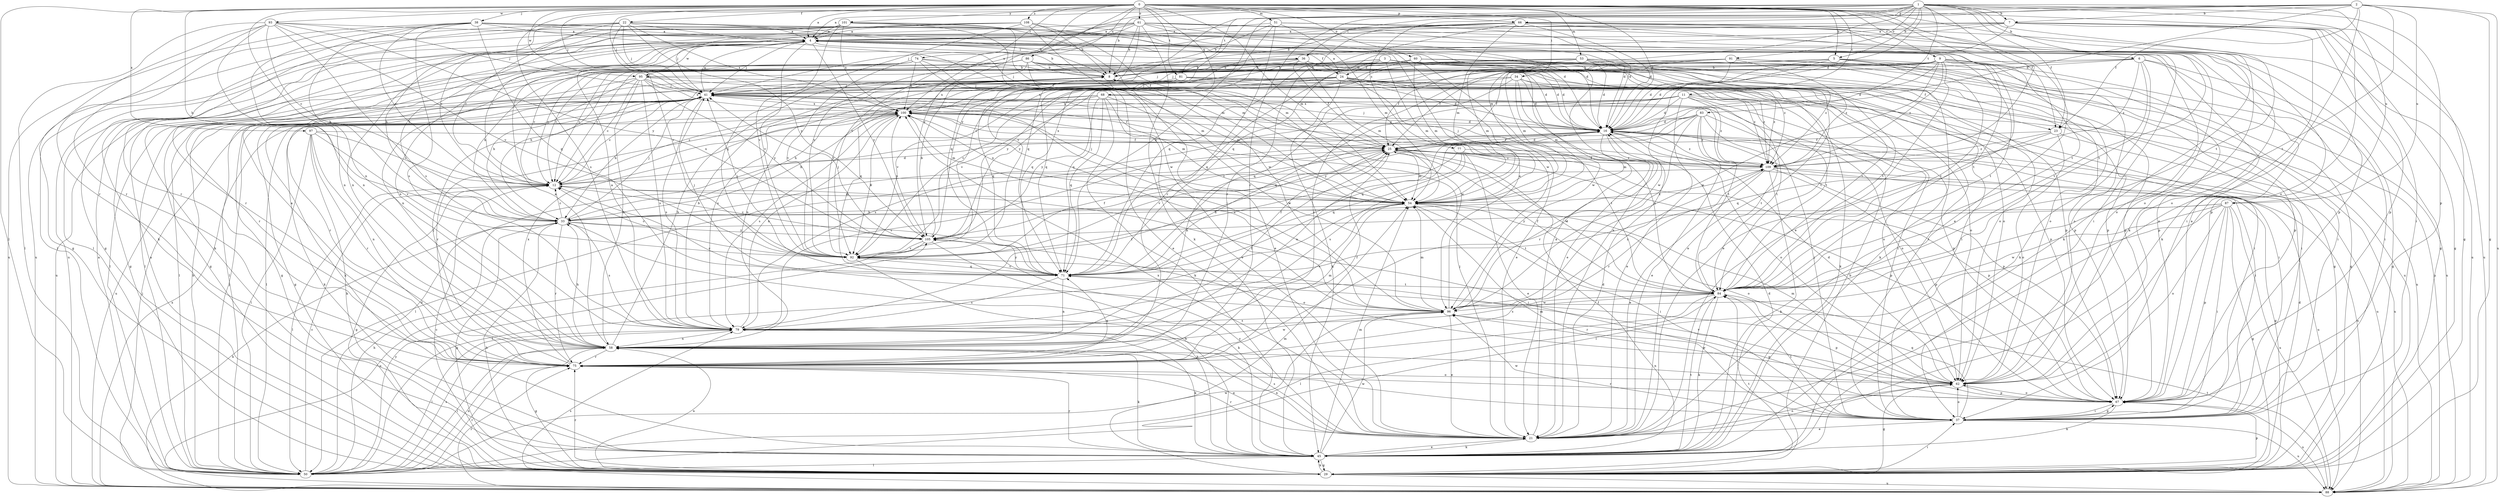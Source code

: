 strict digraph  {
0;
1;
2;
3;
4;
5;
6;
7;
8;
9;
11;
12;
16;
21;
22;
23;
24;
25;
29;
33;
34;
36;
37;
38;
41;
45;
50;
51;
53;
54;
58;
60;
61;
62;
66;
67;
68;
71;
74;
75;
77;
79;
81;
83;
84;
86;
87;
88;
91;
92;
93;
95;
96;
97;
100;
101;
105;
108;
109;
0 -> 4  [label=a];
0 -> 5  [label=b];
0 -> 9  [label=c];
0 -> 11  [label=c];
0 -> 16  [label=d];
0 -> 21  [label=e];
0 -> 22  [label=f];
0 -> 23  [label=f];
0 -> 29  [label=g];
0 -> 33  [label=h];
0 -> 34  [label=i];
0 -> 38  [label=j];
0 -> 41  [label=j];
0 -> 45  [label=k];
0 -> 50  [label=l];
0 -> 51  [label=m];
0 -> 53  [label=m];
0 -> 54  [label=m];
0 -> 58  [label=n];
0 -> 60  [label=o];
0 -> 61  [label=o];
0 -> 66  [label=p];
0 -> 68  [label=q];
0 -> 74  [label=r];
0 -> 81  [label=t];
0 -> 86  [label=u];
0 -> 93  [label=w];
0 -> 95  [label=w];
0 -> 97  [label=x];
0 -> 100  [label=x];
0 -> 101  [label=y];
0 -> 105  [label=y];
0 -> 108  [label=z];
1 -> 4  [label=a];
1 -> 5  [label=b];
1 -> 6  [label=b];
1 -> 7  [label=b];
1 -> 16  [label=d];
1 -> 23  [label=f];
1 -> 36  [label=i];
1 -> 41  [label=j];
1 -> 54  [label=m];
1 -> 62  [label=o];
1 -> 66  [label=p];
1 -> 67  [label=p];
1 -> 75  [label=r];
1 -> 77  [label=s];
1 -> 79  [label=s];
1 -> 81  [label=t];
1 -> 83  [label=t];
1 -> 84  [label=t];
1 -> 87  [label=u];
1 -> 91  [label=v];
1 -> 92  [label=v];
1 -> 109  [label=z];
2 -> 7  [label=b];
2 -> 8  [label=b];
2 -> 16  [label=d];
2 -> 21  [label=e];
2 -> 23  [label=f];
2 -> 29  [label=g];
2 -> 71  [label=q];
2 -> 84  [label=t];
2 -> 87  [label=u];
2 -> 88  [label=u];
2 -> 92  [label=v];
2 -> 105  [label=y];
3 -> 8  [label=b];
3 -> 12  [label=c];
3 -> 16  [label=d];
3 -> 21  [label=e];
3 -> 23  [label=f];
3 -> 24  [label=f];
3 -> 29  [label=g];
3 -> 50  [label=l];
3 -> 54  [label=m];
3 -> 71  [label=q];
3 -> 109  [label=z];
4 -> 8  [label=b];
4 -> 24  [label=f];
4 -> 36  [label=i];
4 -> 41  [label=j];
4 -> 45  [label=k];
4 -> 58  [label=n];
4 -> 62  [label=o];
4 -> 75  [label=r];
4 -> 84  [label=t];
4 -> 92  [label=v];
4 -> 95  [label=w];
4 -> 105  [label=y];
5 -> 16  [label=d];
5 -> 25  [label=f];
5 -> 29  [label=g];
5 -> 37  [label=i];
5 -> 62  [label=o];
5 -> 84  [label=t];
5 -> 92  [label=v];
5 -> 95  [label=w];
5 -> 96  [label=w];
6 -> 8  [label=b];
6 -> 25  [label=f];
6 -> 29  [label=g];
6 -> 37  [label=i];
6 -> 45  [label=k];
6 -> 75  [label=r];
6 -> 84  [label=t];
6 -> 109  [label=z];
7 -> 4  [label=a];
7 -> 12  [label=c];
7 -> 29  [label=g];
7 -> 33  [label=h];
7 -> 37  [label=i];
7 -> 45  [label=k];
7 -> 67  [label=p];
7 -> 71  [label=q];
7 -> 88  [label=u];
7 -> 92  [label=v];
8 -> 41  [label=j];
8 -> 84  [label=t];
8 -> 96  [label=w];
8 -> 100  [label=x];
9 -> 8  [label=b];
9 -> 16  [label=d];
9 -> 21  [label=e];
9 -> 25  [label=f];
9 -> 41  [label=j];
9 -> 62  [label=o];
9 -> 67  [label=p];
9 -> 84  [label=t];
9 -> 88  [label=u];
9 -> 96  [label=w];
9 -> 105  [label=y];
9 -> 109  [label=z];
11 -> 12  [label=c];
11 -> 16  [label=d];
11 -> 21  [label=e];
11 -> 37  [label=i];
11 -> 62  [label=o];
11 -> 71  [label=q];
11 -> 79  [label=s];
11 -> 84  [label=t];
11 -> 100  [label=x];
11 -> 109  [label=z];
12 -> 16  [label=d];
12 -> 29  [label=g];
12 -> 37  [label=i];
12 -> 50  [label=l];
12 -> 54  [label=m];
12 -> 100  [label=x];
16 -> 25  [label=f];
16 -> 37  [label=i];
16 -> 41  [label=j];
16 -> 54  [label=m];
16 -> 58  [label=n];
16 -> 62  [label=o];
16 -> 67  [label=p];
16 -> 79  [label=s];
16 -> 88  [label=u];
16 -> 96  [label=w];
16 -> 100  [label=x];
16 -> 109  [label=z];
21 -> 4  [label=a];
21 -> 16  [label=d];
21 -> 41  [label=j];
21 -> 45  [label=k];
21 -> 58  [label=n];
21 -> 62  [label=o];
21 -> 75  [label=r];
21 -> 79  [label=s];
21 -> 100  [label=x];
21 -> 105  [label=y];
22 -> 4  [label=a];
22 -> 8  [label=b];
22 -> 12  [label=c];
22 -> 25  [label=f];
22 -> 29  [label=g];
22 -> 37  [label=i];
22 -> 41  [label=j];
22 -> 45  [label=k];
22 -> 75  [label=r];
22 -> 92  [label=v];
22 -> 100  [label=x];
22 -> 105  [label=y];
23 -> 25  [label=f];
23 -> 62  [label=o];
23 -> 71  [label=q];
23 -> 88  [label=u];
23 -> 109  [label=z];
24 -> 4  [label=a];
24 -> 16  [label=d];
24 -> 21  [label=e];
24 -> 29  [label=g];
24 -> 37  [label=i];
24 -> 41  [label=j];
24 -> 45  [label=k];
24 -> 50  [label=l];
24 -> 62  [label=o];
24 -> 67  [label=p];
24 -> 71  [label=q];
24 -> 84  [label=t];
24 -> 92  [label=v];
24 -> 100  [label=x];
24 -> 109  [label=z];
25 -> 16  [label=d];
25 -> 50  [label=l];
25 -> 54  [label=m];
25 -> 67  [label=p];
25 -> 84  [label=t];
25 -> 88  [label=u];
25 -> 92  [label=v];
25 -> 100  [label=x];
25 -> 109  [label=z];
29 -> 4  [label=a];
29 -> 8  [label=b];
29 -> 12  [label=c];
29 -> 16  [label=d];
29 -> 33  [label=h];
29 -> 37  [label=i];
29 -> 45  [label=k];
29 -> 54  [label=m];
29 -> 58  [label=n];
29 -> 67  [label=p];
29 -> 75  [label=r];
29 -> 84  [label=t];
29 -> 88  [label=u];
33 -> 12  [label=c];
33 -> 25  [label=f];
33 -> 29  [label=g];
33 -> 41  [label=j];
33 -> 62  [label=o];
33 -> 75  [label=r];
33 -> 79  [label=s];
33 -> 105  [label=y];
33 -> 109  [label=z];
34 -> 16  [label=d];
34 -> 21  [label=e];
34 -> 37  [label=i];
34 -> 41  [label=j];
34 -> 54  [label=m];
34 -> 71  [label=q];
34 -> 92  [label=v];
34 -> 109  [label=z];
36 -> 8  [label=b];
36 -> 12  [label=c];
36 -> 16  [label=d];
36 -> 25  [label=f];
36 -> 33  [label=h];
36 -> 54  [label=m];
36 -> 62  [label=o];
36 -> 67  [label=p];
36 -> 71  [label=q];
37 -> 21  [label=e];
37 -> 41  [label=j];
37 -> 54  [label=m];
37 -> 62  [label=o];
37 -> 67  [label=p];
37 -> 71  [label=q];
37 -> 84  [label=t];
37 -> 88  [label=u];
37 -> 96  [label=w];
38 -> 4  [label=a];
38 -> 12  [label=c];
38 -> 16  [label=d];
38 -> 33  [label=h];
38 -> 54  [label=m];
38 -> 58  [label=n];
38 -> 62  [label=o];
38 -> 71  [label=q];
38 -> 75  [label=r];
38 -> 79  [label=s];
38 -> 84  [label=t];
38 -> 88  [label=u];
41 -> 4  [label=a];
41 -> 12  [label=c];
41 -> 25  [label=f];
41 -> 29  [label=g];
41 -> 33  [label=h];
41 -> 45  [label=k];
41 -> 75  [label=r];
41 -> 79  [label=s];
41 -> 88  [label=u];
41 -> 100  [label=x];
45 -> 16  [label=d];
45 -> 21  [label=e];
45 -> 25  [label=f];
45 -> 29  [label=g];
45 -> 33  [label=h];
45 -> 50  [label=l];
45 -> 54  [label=m];
45 -> 75  [label=r];
45 -> 84  [label=t];
45 -> 96  [label=w];
50 -> 4  [label=a];
50 -> 8  [label=b];
50 -> 12  [label=c];
50 -> 16  [label=d];
50 -> 33  [label=h];
50 -> 41  [label=j];
50 -> 58  [label=n];
50 -> 75  [label=r];
50 -> 79  [label=s];
50 -> 96  [label=w];
50 -> 105  [label=y];
51 -> 4  [label=a];
51 -> 8  [label=b];
51 -> 16  [label=d];
51 -> 54  [label=m];
51 -> 62  [label=o];
51 -> 67  [label=p];
51 -> 71  [label=q];
51 -> 75  [label=r];
53 -> 8  [label=b];
53 -> 16  [label=d];
53 -> 33  [label=h];
53 -> 41  [label=j];
53 -> 45  [label=k];
53 -> 54  [label=m];
53 -> 67  [label=p];
53 -> 71  [label=q];
53 -> 88  [label=u];
53 -> 109  [label=z];
54 -> 33  [label=h];
54 -> 37  [label=i];
54 -> 41  [label=j];
54 -> 50  [label=l];
54 -> 62  [label=o];
54 -> 79  [label=s];
54 -> 84  [label=t];
54 -> 100  [label=x];
58 -> 4  [label=a];
58 -> 8  [label=b];
58 -> 21  [label=e];
58 -> 25  [label=f];
58 -> 29  [label=g];
58 -> 33  [label=h];
58 -> 45  [label=k];
58 -> 50  [label=l];
58 -> 54  [label=m];
58 -> 75  [label=r];
58 -> 96  [label=w];
60 -> 8  [label=b];
60 -> 54  [label=m];
60 -> 62  [label=o];
60 -> 67  [label=p];
60 -> 71  [label=q];
60 -> 84  [label=t];
60 -> 92  [label=v];
60 -> 96  [label=w];
61 -> 4  [label=a];
61 -> 8  [label=b];
61 -> 21  [label=e];
61 -> 37  [label=i];
61 -> 41  [label=j];
61 -> 45  [label=k];
61 -> 50  [label=l];
61 -> 67  [label=p];
61 -> 71  [label=q];
61 -> 84  [label=t];
61 -> 88  [label=u];
61 -> 92  [label=v];
61 -> 96  [label=w];
62 -> 16  [label=d];
62 -> 21  [label=e];
62 -> 29  [label=g];
62 -> 54  [label=m];
62 -> 58  [label=n];
62 -> 67  [label=p];
62 -> 96  [label=w];
66 -> 4  [label=a];
66 -> 8  [label=b];
66 -> 16  [label=d];
66 -> 21  [label=e];
66 -> 29  [label=g];
66 -> 41  [label=j];
66 -> 45  [label=k];
66 -> 54  [label=m];
66 -> 71  [label=q];
66 -> 75  [label=r];
66 -> 88  [label=u];
67 -> 4  [label=a];
67 -> 37  [label=i];
67 -> 45  [label=k];
67 -> 62  [label=o];
67 -> 75  [label=r];
67 -> 88  [label=u];
67 -> 92  [label=v];
68 -> 33  [label=h];
68 -> 45  [label=k];
68 -> 50  [label=l];
68 -> 54  [label=m];
68 -> 67  [label=p];
68 -> 71  [label=q];
68 -> 84  [label=t];
68 -> 96  [label=w];
68 -> 100  [label=x];
68 -> 105  [label=y];
71 -> 25  [label=f];
71 -> 41  [label=j];
71 -> 58  [label=n];
71 -> 79  [label=s];
71 -> 84  [label=t];
71 -> 92  [label=v];
71 -> 105  [label=y];
74 -> 8  [label=b];
74 -> 12  [label=c];
74 -> 21  [label=e];
74 -> 29  [label=g];
74 -> 37  [label=i];
74 -> 54  [label=m];
74 -> 58  [label=n];
74 -> 92  [label=v];
74 -> 100  [label=x];
75 -> 4  [label=a];
75 -> 25  [label=f];
75 -> 41  [label=j];
75 -> 62  [label=o];
75 -> 71  [label=q];
75 -> 100  [label=x];
77 -> 21  [label=e];
77 -> 67  [label=p];
77 -> 71  [label=q];
77 -> 79  [label=s];
77 -> 92  [label=v];
77 -> 109  [label=z];
79 -> 4  [label=a];
79 -> 8  [label=b];
79 -> 25  [label=f];
79 -> 37  [label=i];
79 -> 45  [label=k];
79 -> 50  [label=l];
79 -> 58  [label=n];
79 -> 100  [label=x];
81 -> 37  [label=i];
81 -> 41  [label=j];
81 -> 45  [label=k];
81 -> 50  [label=l];
81 -> 58  [label=n];
81 -> 71  [label=q];
81 -> 79  [label=s];
81 -> 88  [label=u];
81 -> 109  [label=z];
83 -> 16  [label=d];
83 -> 21  [label=e];
83 -> 58  [label=n];
83 -> 62  [label=o];
83 -> 71  [label=q];
83 -> 75  [label=r];
83 -> 84  [label=t];
83 -> 105  [label=y];
83 -> 109  [label=z];
84 -> 25  [label=f];
84 -> 45  [label=k];
84 -> 50  [label=l];
84 -> 67  [label=p];
84 -> 75  [label=r];
84 -> 79  [label=s];
84 -> 96  [label=w];
84 -> 100  [label=x];
86 -> 8  [label=b];
86 -> 12  [label=c];
86 -> 16  [label=d];
86 -> 21  [label=e];
86 -> 29  [label=g];
86 -> 37  [label=i];
86 -> 41  [label=j];
86 -> 50  [label=l];
86 -> 67  [label=p];
86 -> 84  [label=t];
86 -> 88  [label=u];
87 -> 29  [label=g];
87 -> 33  [label=h];
87 -> 37  [label=i];
87 -> 50  [label=l];
87 -> 62  [label=o];
87 -> 67  [label=p];
87 -> 88  [label=u];
87 -> 96  [label=w];
87 -> 105  [label=y];
88 -> 33  [label=h];
88 -> 41  [label=j];
88 -> 75  [label=r];
88 -> 79  [label=s];
88 -> 84  [label=t];
88 -> 100  [label=x];
91 -> 8  [label=b];
91 -> 12  [label=c];
91 -> 16  [label=d];
91 -> 54  [label=m];
91 -> 67  [label=p];
91 -> 88  [label=u];
91 -> 105  [label=y];
91 -> 109  [label=z];
92 -> 12  [label=c];
92 -> 25  [label=f];
92 -> 41  [label=j];
92 -> 45  [label=k];
92 -> 71  [label=q];
93 -> 4  [label=a];
93 -> 12  [label=c];
93 -> 29  [label=g];
93 -> 41  [label=j];
93 -> 50  [label=l];
93 -> 58  [label=n];
93 -> 75  [label=r];
93 -> 79  [label=s];
93 -> 92  [label=v];
93 -> 105  [label=y];
95 -> 12  [label=c];
95 -> 21  [label=e];
95 -> 33  [label=h];
95 -> 41  [label=j];
95 -> 54  [label=m];
95 -> 58  [label=n];
95 -> 75  [label=r];
95 -> 79  [label=s];
95 -> 100  [label=x];
95 -> 105  [label=y];
96 -> 4  [label=a];
96 -> 12  [label=c];
96 -> 21  [label=e];
96 -> 41  [label=j];
96 -> 54  [label=m];
96 -> 67  [label=p];
96 -> 79  [label=s];
96 -> 100  [label=x];
96 -> 109  [label=z];
97 -> 12  [label=c];
97 -> 25  [label=f];
97 -> 45  [label=k];
97 -> 50  [label=l];
97 -> 58  [label=n];
97 -> 75  [label=r];
97 -> 92  [label=v];
100 -> 16  [label=d];
100 -> 33  [label=h];
100 -> 45  [label=k];
100 -> 54  [label=m];
100 -> 75  [label=r];
100 -> 79  [label=s];
100 -> 84  [label=t];
100 -> 92  [label=v];
101 -> 4  [label=a];
101 -> 12  [label=c];
101 -> 16  [label=d];
101 -> 25  [label=f];
101 -> 33  [label=h];
101 -> 54  [label=m];
101 -> 88  [label=u];
101 -> 92  [label=v];
101 -> 96  [label=w];
101 -> 100  [label=x];
105 -> 8  [label=b];
105 -> 12  [label=c];
105 -> 41  [label=j];
105 -> 45  [label=k];
105 -> 88  [label=u];
105 -> 92  [label=v];
105 -> 100  [label=x];
108 -> 4  [label=a];
108 -> 8  [label=b];
108 -> 16  [label=d];
108 -> 50  [label=l];
108 -> 54  [label=m];
108 -> 58  [label=n];
108 -> 71  [label=q];
108 -> 96  [label=w];
109 -> 12  [label=c];
109 -> 21  [label=e];
109 -> 25  [label=f];
109 -> 29  [label=g];
109 -> 41  [label=j];
109 -> 45  [label=k];
109 -> 67  [label=p];
109 -> 75  [label=r];
109 -> 88  [label=u];
}
